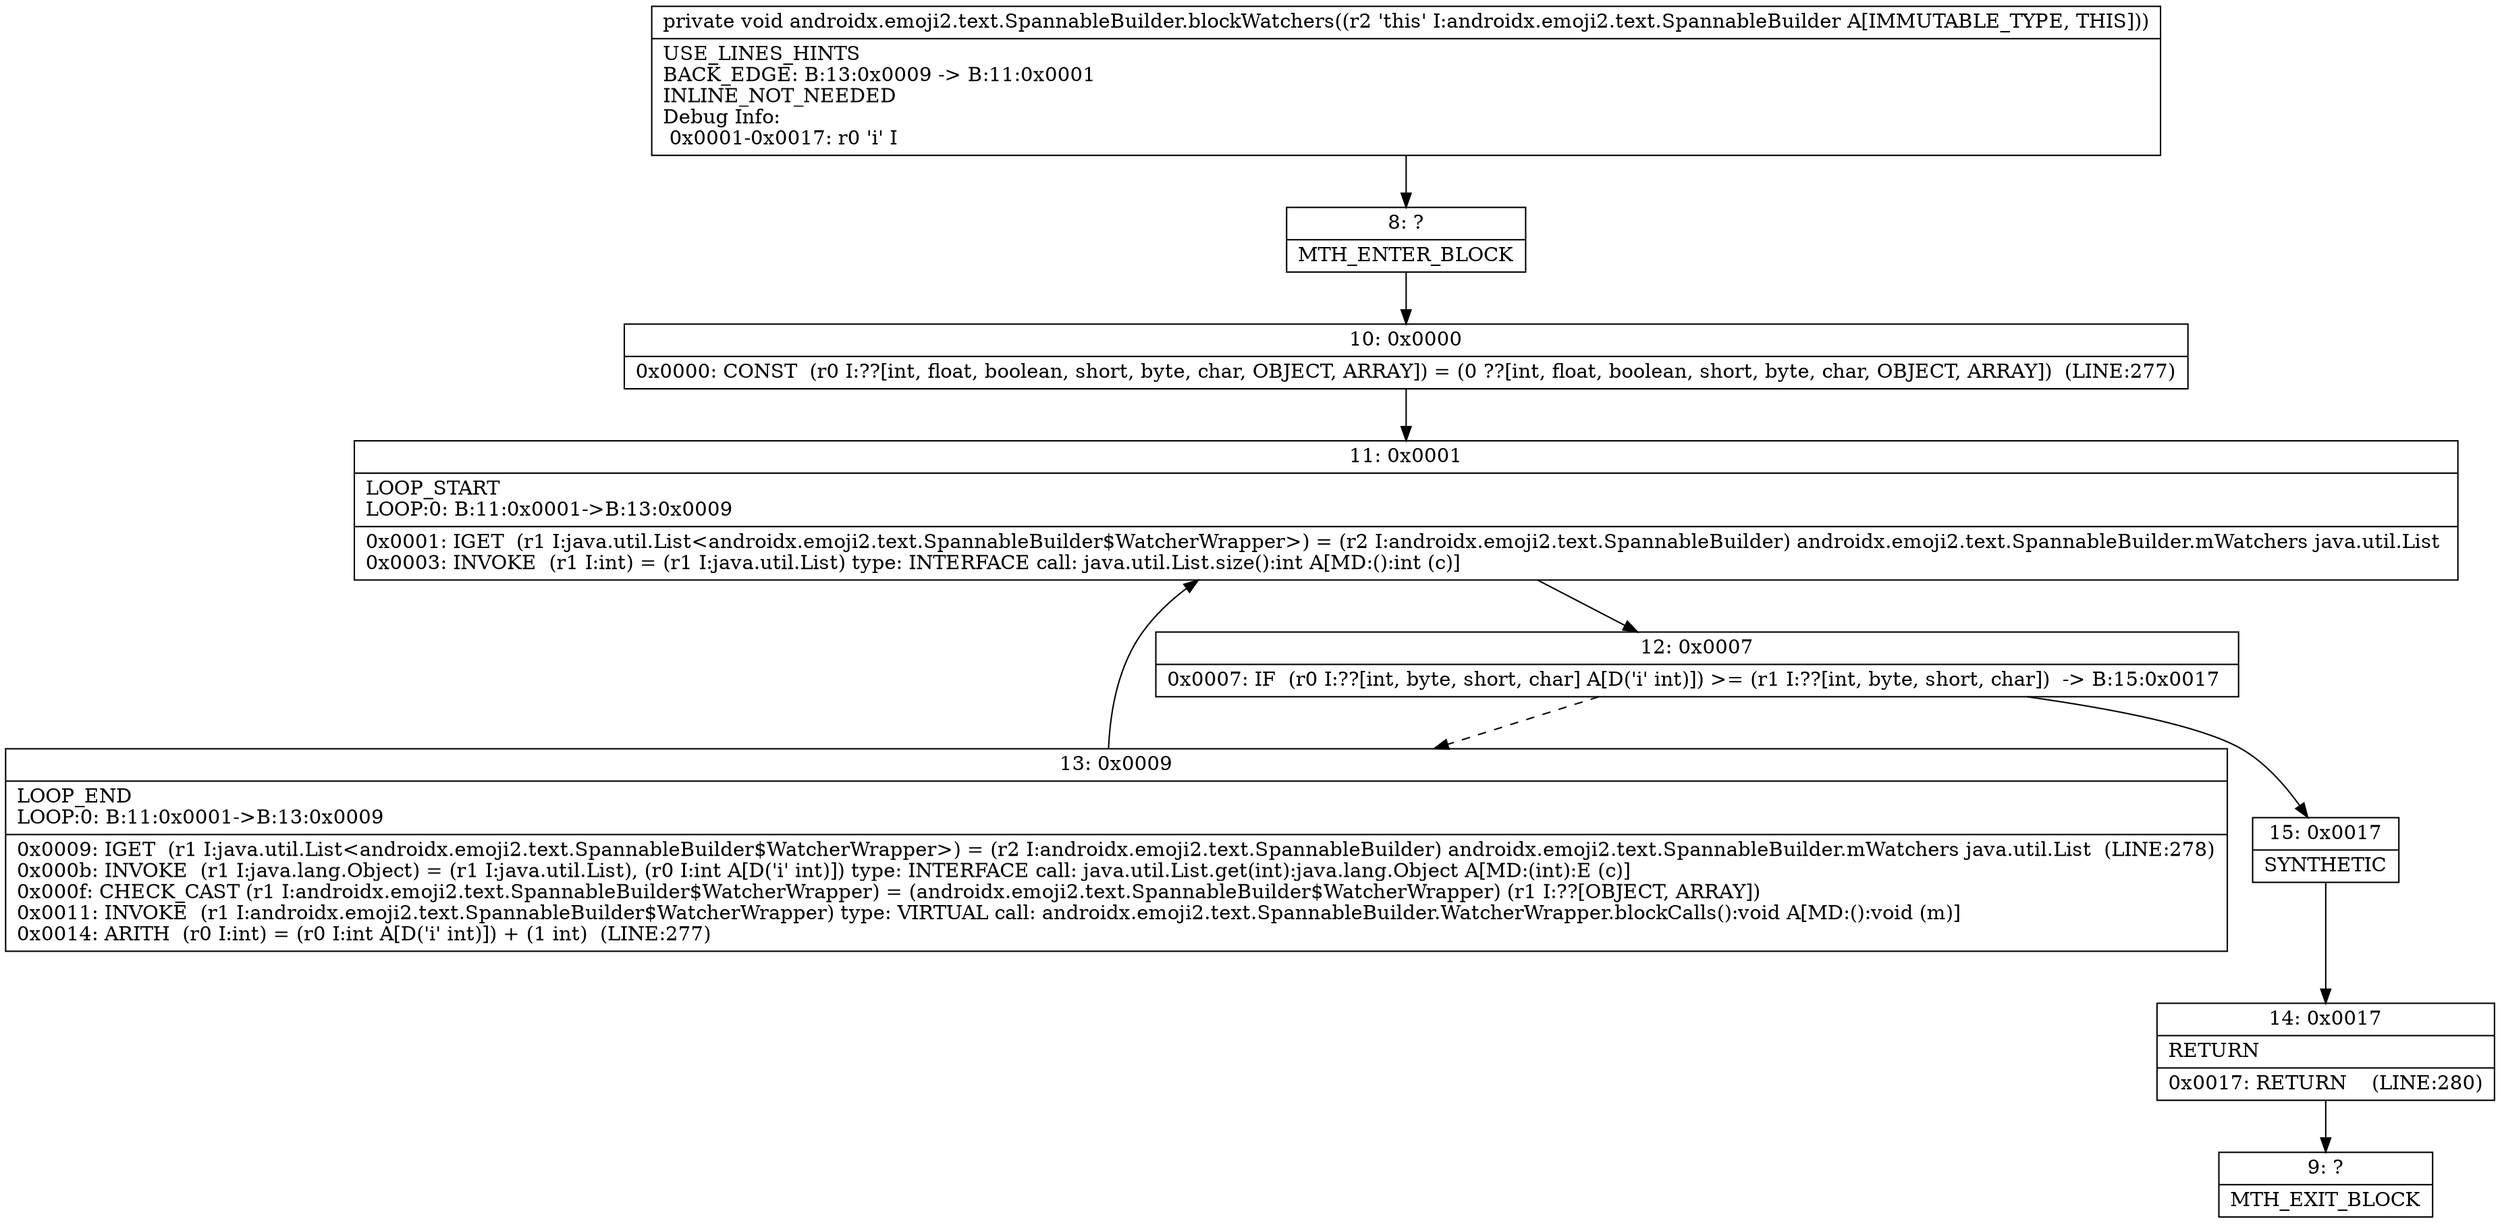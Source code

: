digraph "CFG forandroidx.emoji2.text.SpannableBuilder.blockWatchers()V" {
Node_8 [shape=record,label="{8\:\ ?|MTH_ENTER_BLOCK\l}"];
Node_10 [shape=record,label="{10\:\ 0x0000|0x0000: CONST  (r0 I:??[int, float, boolean, short, byte, char, OBJECT, ARRAY]) = (0 ??[int, float, boolean, short, byte, char, OBJECT, ARRAY])  (LINE:277)\l}"];
Node_11 [shape=record,label="{11\:\ 0x0001|LOOP_START\lLOOP:0: B:11:0x0001\-\>B:13:0x0009\l|0x0001: IGET  (r1 I:java.util.List\<androidx.emoji2.text.SpannableBuilder$WatcherWrapper\>) = (r2 I:androidx.emoji2.text.SpannableBuilder) androidx.emoji2.text.SpannableBuilder.mWatchers java.util.List \l0x0003: INVOKE  (r1 I:int) = (r1 I:java.util.List) type: INTERFACE call: java.util.List.size():int A[MD:():int (c)]\l}"];
Node_12 [shape=record,label="{12\:\ 0x0007|0x0007: IF  (r0 I:??[int, byte, short, char] A[D('i' int)]) \>= (r1 I:??[int, byte, short, char])  \-\> B:15:0x0017 \l}"];
Node_13 [shape=record,label="{13\:\ 0x0009|LOOP_END\lLOOP:0: B:11:0x0001\-\>B:13:0x0009\l|0x0009: IGET  (r1 I:java.util.List\<androidx.emoji2.text.SpannableBuilder$WatcherWrapper\>) = (r2 I:androidx.emoji2.text.SpannableBuilder) androidx.emoji2.text.SpannableBuilder.mWatchers java.util.List  (LINE:278)\l0x000b: INVOKE  (r1 I:java.lang.Object) = (r1 I:java.util.List), (r0 I:int A[D('i' int)]) type: INTERFACE call: java.util.List.get(int):java.lang.Object A[MD:(int):E (c)]\l0x000f: CHECK_CAST (r1 I:androidx.emoji2.text.SpannableBuilder$WatcherWrapper) = (androidx.emoji2.text.SpannableBuilder$WatcherWrapper) (r1 I:??[OBJECT, ARRAY]) \l0x0011: INVOKE  (r1 I:androidx.emoji2.text.SpannableBuilder$WatcherWrapper) type: VIRTUAL call: androidx.emoji2.text.SpannableBuilder.WatcherWrapper.blockCalls():void A[MD:():void (m)]\l0x0014: ARITH  (r0 I:int) = (r0 I:int A[D('i' int)]) + (1 int)  (LINE:277)\l}"];
Node_15 [shape=record,label="{15\:\ 0x0017|SYNTHETIC\l}"];
Node_14 [shape=record,label="{14\:\ 0x0017|RETURN\l|0x0017: RETURN    (LINE:280)\l}"];
Node_9 [shape=record,label="{9\:\ ?|MTH_EXIT_BLOCK\l}"];
MethodNode[shape=record,label="{private void androidx.emoji2.text.SpannableBuilder.blockWatchers((r2 'this' I:androidx.emoji2.text.SpannableBuilder A[IMMUTABLE_TYPE, THIS]))  | USE_LINES_HINTS\lBACK_EDGE: B:13:0x0009 \-\> B:11:0x0001\lINLINE_NOT_NEEDED\lDebug Info:\l  0x0001\-0x0017: r0 'i' I\l}"];
MethodNode -> Node_8;Node_8 -> Node_10;
Node_10 -> Node_11;
Node_11 -> Node_12;
Node_12 -> Node_13[style=dashed];
Node_12 -> Node_15;
Node_13 -> Node_11;
Node_15 -> Node_14;
Node_14 -> Node_9;
}

